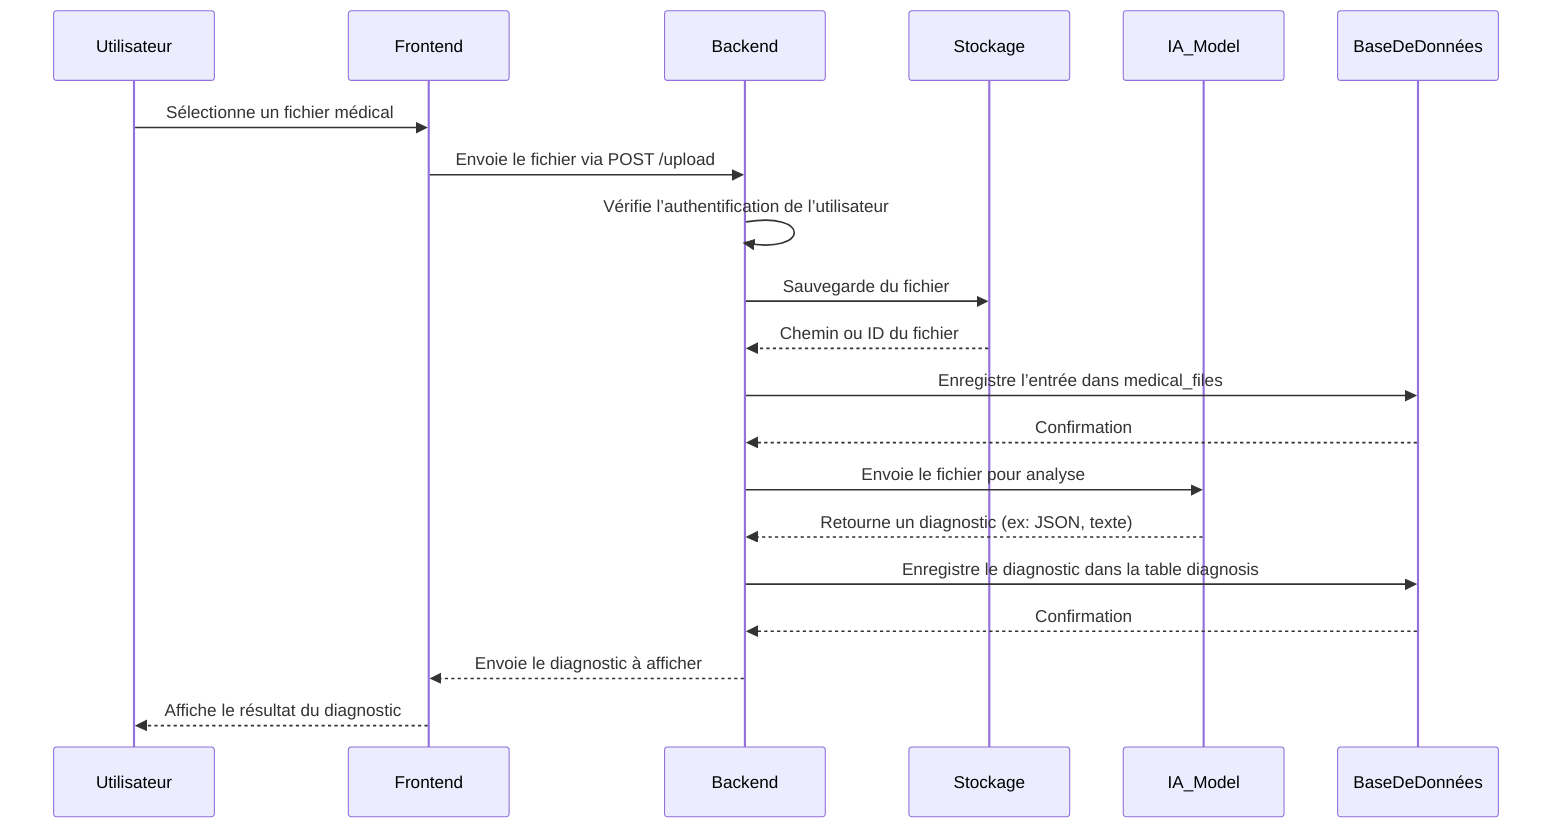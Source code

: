 sequenceDiagram
    participant Utilisateur
    participant Frontend
    participant Backend
    participant Stockage
    participant IA_Model
    participant BaseDeDonnées

    Utilisateur->>Frontend: Sélectionne un fichier médical
    Frontend->>Backend: Envoie le fichier via POST /upload
    Backend->>Backend: Vérifie l’authentification de l’utilisateur
    Backend->>Stockage: Sauvegarde du fichier
    Stockage-->>Backend: Chemin ou ID du fichier
    Backend->>BaseDeDonnées: Enregistre l’entrée dans medical_files
    BaseDeDonnées-->>Backend: Confirmation
    Backend->>IA_Model: Envoie le fichier pour analyse
    IA_Model-->>Backend: Retourne un diagnostic (ex: JSON, texte)
    Backend->>BaseDeDonnées: Enregistre le diagnostic dans la table diagnosis
    BaseDeDonnées-->>Backend: Confirmation
    Backend-->>Frontend: Envoie le diagnostic à afficher
    Frontend-->>Utilisateur: Affiche le résultat du diagnostic